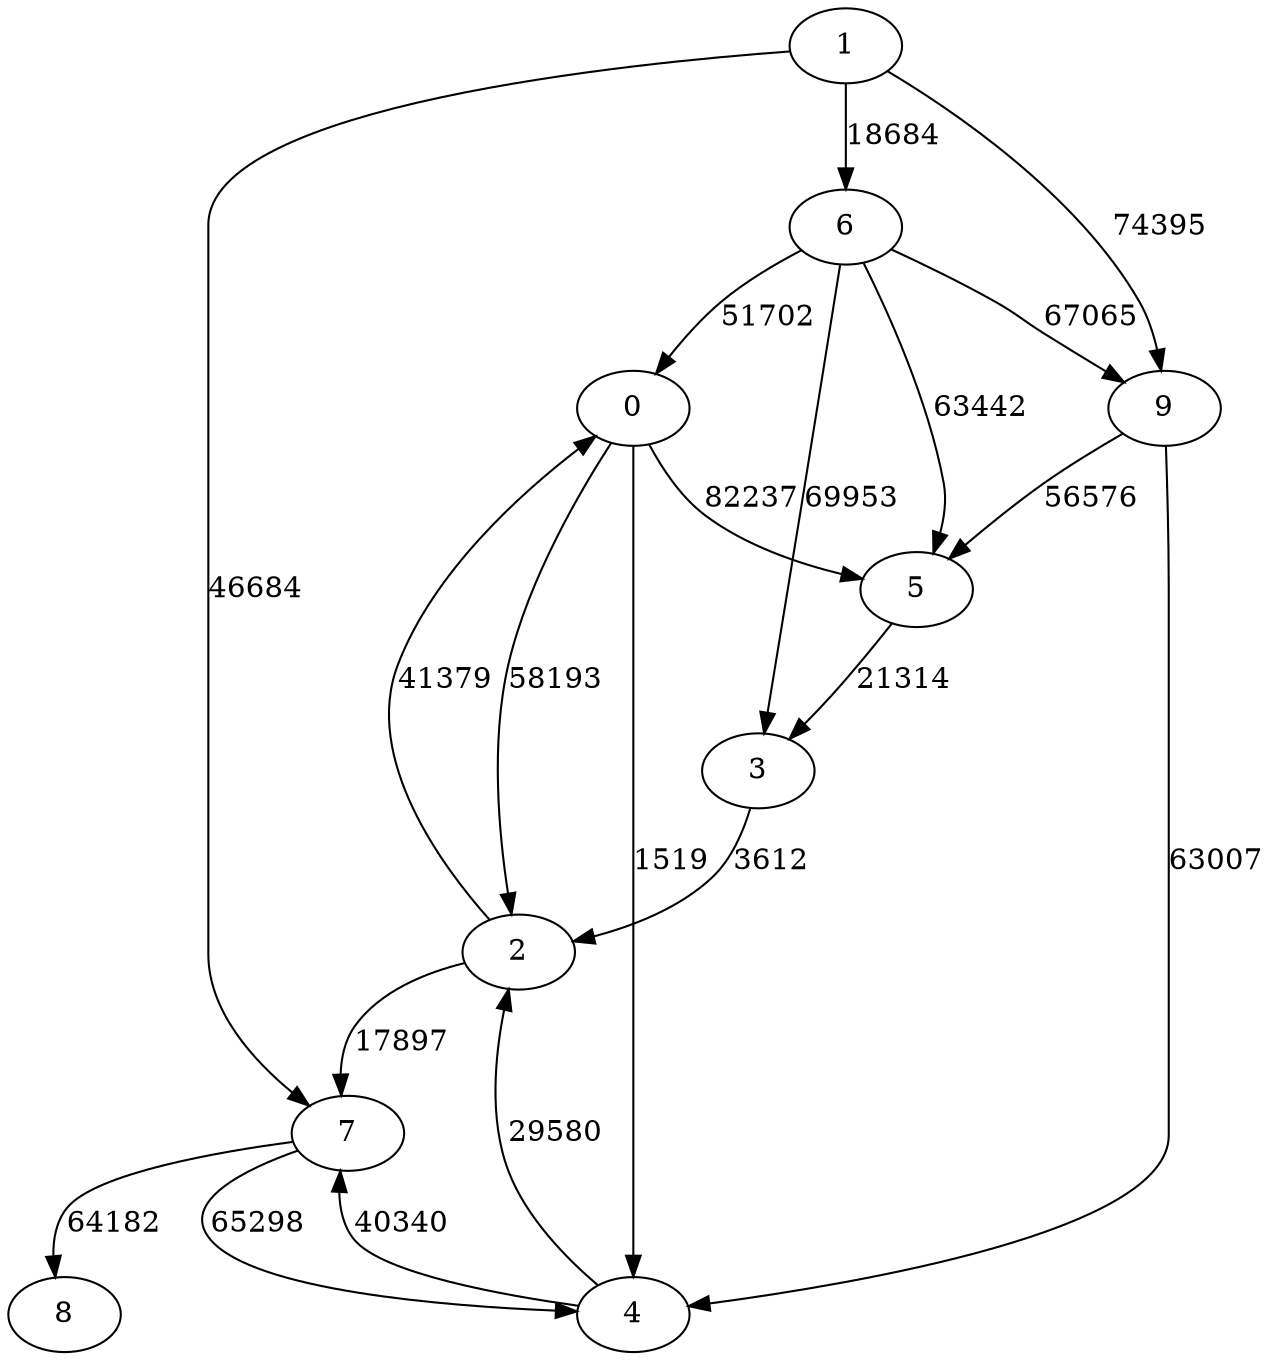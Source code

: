 digraph costed_directed_graph_20160422_013925{
    0
    1
    2
    3
    4
    5
    6
    7
    8
    9
    4 -> 2 [label = "29580", weight = "3.3806626098715347"]
    6 -> 9 [label = "67065", weight = "1.4910907328710952"]
    7 -> 4 [label = "65298", weight = "1.531440472908818"]
    1 -> 7 [label = "46684", weight = "2.1420615200068545"]
    0 -> 2 [label = "58193", weight = "1.718419741205987"]
    5 -> 3 [label = "21314", weight = "4.691751900159519"]
    3 -> 2 [label = "3612", weight = "27.685492801771872"]
    9 -> 4 [label = "63007", weight = "1.5871252400526925"]
    0 -> 4 [label = "1519", weight = "65.83278472679395"]
    7 -> 8 [label = "64182", weight = "1.5580692405970522"]
    0 -> 5 [label = "82237", weight = "1.2159976652844826"]
    2 -> 0 [label = "41379", weight = "2.4166847918026053"]
    6 -> 0 [label = "51702", weight = "1.934161154307377"]
    9 -> 5 [label = "56576", weight = "1.7675339366515836"]
    6 -> 3 [label = "69953", weight = "1.4295312567009277"]
    2 -> 7 [label = "17897", weight = "5.58752863608426"]
    4 -> 7 [label = "40340", weight = "2.478929102627665"]
    1 -> 6 [label = "18684", weight = "5.352172982230786"]
    1 -> 9 [label = "74395", weight = "1.344176355937899"]
    6 -> 5 [label = "63442", weight = "1.5762428675010245"]
}
